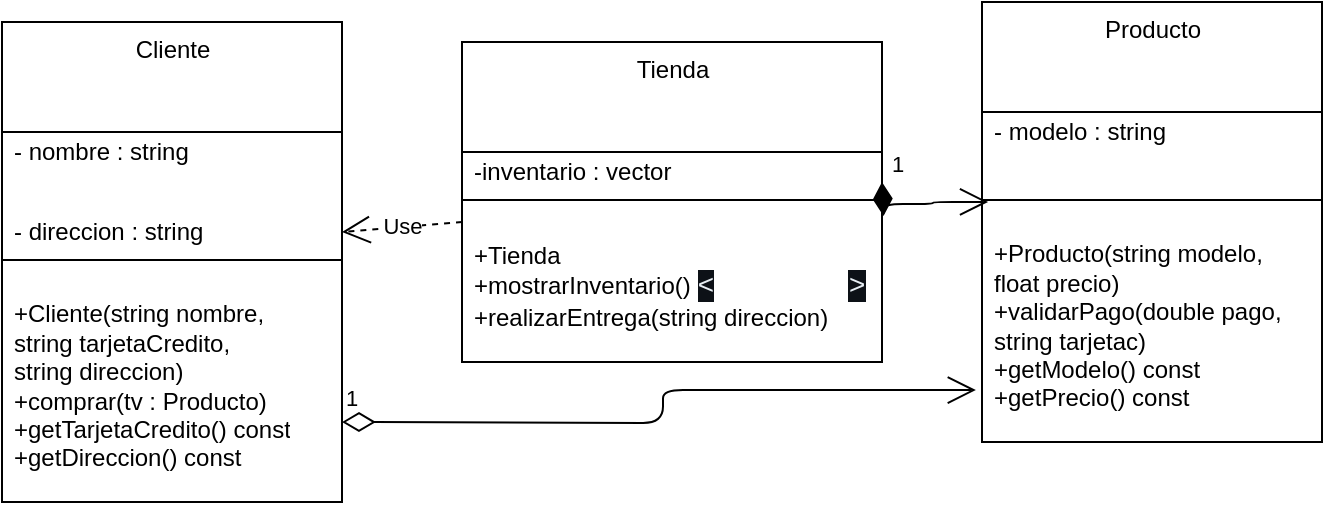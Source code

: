 <mxfile>
    <diagram id="fTW1F6cvBXsku_XjJaD8" name="Página-1">
        <mxGraphModel dx="1045" dy="394" grid="1" gridSize="10" guides="1" tooltips="1" connect="1" arrows="1" fold="1" page="1" pageScale="1" pageWidth="827" pageHeight="1169" math="0" shadow="0">
            <root>
                <mxCell id="0"/>
                <mxCell id="1" parent="0"/>
                <mxCell id="2" value="Cliente" style="swimlane;fontStyle=0;align=center;verticalAlign=top;childLayout=stackLayout;horizontal=1;startSize=55;horizontalStack=0;resizeParent=1;resizeParentMax=0;resizeLast=0;collapsible=0;marginBottom=0;html=1;" parent="1" vertex="1">
                    <mxGeometry x="20" y="60" width="170" height="240" as="geometry"/>
                </mxCell>
                <mxCell id="4" value="- nombre : string" style="text;html=1;strokeColor=none;fillColor=none;align=left;verticalAlign=middle;spacingLeft=4;spacingRight=4;overflow=hidden;rotatable=0;points=[[0,0.5],[1,0.5]];portConstraint=eastwest;" parent="2" vertex="1">
                    <mxGeometry y="55" width="170" height="20" as="geometry"/>
                </mxCell>
                <mxCell id="5" value="&lt;font color=&quot;#ffffff&quot;&gt;- tarjetaCredito : string&amp;nbsp;&lt;/font&gt;" style="text;html=1;strokeColor=none;fillColor=none;align=left;verticalAlign=middle;spacingLeft=4;spacingRight=4;overflow=hidden;rotatable=0;points=[[0,0.5],[1,0.5]];portConstraint=eastwest;fontColor=#808080;" parent="2" vertex="1">
                    <mxGeometry y="75" width="170" height="20" as="geometry"/>
                </mxCell>
                <mxCell id="6" value="- direccion : string&lt;br&gt;&lt;br&gt;&lt;br&gt;" style="text;html=1;strokeColor=none;fillColor=none;align=left;verticalAlign=middle;spacingLeft=4;spacingRight=4;overflow=hidden;rotatable=0;points=[[0,0.5],[1,0.5]];portConstraint=eastwest;" parent="2" vertex="1">
                    <mxGeometry y="95" width="170" height="20" as="geometry"/>
                </mxCell>
                <mxCell id="7" value="" style="line;strokeWidth=1;fillColor=none;align=left;verticalAlign=middle;spacingTop=-1;spacingLeft=3;spacingRight=3;rotatable=0;labelPosition=right;points=[];portConstraint=eastwest;" parent="2" vertex="1">
                    <mxGeometry y="115" width="170" height="8" as="geometry"/>
                </mxCell>
                <mxCell id="9" value="+Cliente(string nombre,&lt;br&gt;string tarjetaCredito,&amp;nbsp;&lt;br&gt;string direccion)&lt;br&gt;+comprar(tv : Producto)&lt;br&gt;+getTarjetaCredito() const&lt;br&gt;+getDireccion() const" style="text;html=1;strokeColor=none;fillColor=none;align=left;verticalAlign=middle;spacingLeft=4;spacingRight=4;overflow=hidden;rotatable=0;points=[[0,0.5],[1,0.5]];portConstraint=eastwest;" parent="2" vertex="1">
                    <mxGeometry y="123" width="170" height="117" as="geometry"/>
                </mxCell>
                <mxCell id="27" value="1" style="endArrow=open;html=1;endSize=12;startArrow=diamondThin;startSize=14;startFill=0;edgeStyle=orthogonalEdgeStyle;align=left;verticalAlign=bottom;entryX=-0.018;entryY=0.778;entryDx=0;entryDy=0;entryPerimeter=0;" edge="1" parent="2" target="21">
                    <mxGeometry x="-1" y="3" relative="1" as="geometry">
                        <mxPoint x="170" y="200" as="sourcePoint"/>
                        <mxPoint x="330" y="200" as="targetPoint"/>
                    </mxGeometry>
                </mxCell>
                <mxCell id="10" value="Tienda" style="swimlane;fontStyle=0;align=center;verticalAlign=top;childLayout=stackLayout;horizontal=1;startSize=55;horizontalStack=0;resizeParent=1;resizeParentMax=0;resizeLast=0;collapsible=0;marginBottom=0;html=1;" parent="1" vertex="1">
                    <mxGeometry x="250" y="70" width="210" height="160" as="geometry"/>
                </mxCell>
                <mxCell id="11" value="-inventario : vector" style="text;html=1;strokeColor=none;fillColor=none;align=left;verticalAlign=middle;spacingLeft=4;spacingRight=4;overflow=hidden;rotatable=0;points=[[0,0.5],[1,0.5]];portConstraint=eastwest;" parent="10" vertex="1">
                    <mxGeometry y="55" width="210" height="20" as="geometry"/>
                </mxCell>
                <mxCell id="14" value="" style="line;strokeWidth=1;fillColor=none;align=left;verticalAlign=middle;spacingTop=-1;spacingLeft=3;spacingRight=3;rotatable=0;labelPosition=right;points=[];portConstraint=eastwest;" parent="10" vertex="1">
                    <mxGeometry y="75" width="210" height="8" as="geometry"/>
                </mxCell>
                <mxCell id="25" value="Use" style="endArrow=open;endSize=12;dashed=1;html=1;entryX=1;entryY=0.5;entryDx=0;entryDy=0;" edge="1" parent="10" target="6">
                    <mxGeometry width="160" relative="1" as="geometry">
                        <mxPoint y="90" as="sourcePoint"/>
                        <mxPoint x="160" y="90" as="targetPoint"/>
                    </mxGeometry>
                </mxCell>
                <mxCell id="15" value="+Tienda&lt;br&gt;+mostrarInventario()&amp;nbsp;&lt;span style=&quot;background-color: rgb(13, 17, 23); color: rgb(230, 237, 243); font-family: Consolas, &amp;quot;Courier New&amp;quot;, monospace; font-size: 14px;&quot;&gt;&amp;lt;&lt;/span&gt;&lt;span style=&quot;font-family: Consolas, &amp;quot;Courier New&amp;quot;, monospace; font-size: 14px;&quot;&gt;&lt;font color=&quot;#ffffff&quot;&gt;Producto&lt;/font&gt;&lt;/span&gt;&lt;span style=&quot;background-color: rgb(13, 17, 23); color: rgb(230, 237, 243); font-family: Consolas, &amp;quot;Courier New&amp;quot;, monospace; font-size: 14px;&quot;&gt;&amp;gt;&lt;/span&gt;&lt;span style=&quot;background-color: initial;&quot;&gt;&amp;nbsp;&lt;/span&gt;&lt;br&gt;+realizarEntrega(string direccion)" style="text;html=1;strokeColor=none;fillColor=none;align=left;verticalAlign=middle;spacingLeft=4;spacingRight=4;overflow=hidden;rotatable=0;points=[[0,0.5],[1,0.5]];portConstraint=eastwest;" parent="10" vertex="1">
                    <mxGeometry y="83" width="210" height="77" as="geometry"/>
                </mxCell>
                <mxCell id="16" value="Producto" style="swimlane;fontStyle=0;align=center;verticalAlign=top;childLayout=stackLayout;horizontal=1;startSize=55;horizontalStack=0;resizeParent=1;resizeParentMax=0;resizeLast=0;collapsible=0;marginBottom=0;html=1;" parent="1" vertex="1">
                    <mxGeometry x="510" y="50" width="170" height="220" as="geometry"/>
                </mxCell>
                <mxCell id="17" value="- modelo : string" style="text;html=1;strokeColor=none;fillColor=none;align=left;verticalAlign=middle;spacingLeft=4;spacingRight=4;overflow=hidden;rotatable=0;points=[[0,0.5],[1,0.5]];portConstraint=eastwest;" parent="16" vertex="1">
                    <mxGeometry y="55" width="170" height="20" as="geometry"/>
                </mxCell>
                <mxCell id="18" value="&lt;font color=&quot;#ffffff&quot;&gt;- precio : float&amp;nbsp;&lt;/font&gt;" style="text;html=1;strokeColor=none;fillColor=none;align=left;verticalAlign=middle;spacingLeft=4;spacingRight=4;overflow=hidden;rotatable=0;points=[[0,0.5],[1,0.5]];portConstraint=eastwest;fontColor=#808080;" parent="16" vertex="1">
                    <mxGeometry y="75" width="170" height="20" as="geometry"/>
                </mxCell>
                <mxCell id="20" value="" style="line;strokeWidth=1;fillColor=none;align=left;verticalAlign=middle;spacingTop=-1;spacingLeft=3;spacingRight=3;rotatable=0;labelPosition=right;points=[];portConstraint=eastwest;" parent="16" vertex="1">
                    <mxGeometry y="95" width="170" height="8" as="geometry"/>
                </mxCell>
                <mxCell id="21" value="+Producto(string modelo,&amp;nbsp;&lt;br&gt;float precio)&lt;br&gt;+validarPago(double pago,&amp;nbsp;&lt;br&gt;string tarjetac)&lt;br&gt;+getModelo() const&lt;br&gt;+getPrecio() const" style="text;html=1;strokeColor=none;fillColor=none;align=left;verticalAlign=middle;spacingLeft=4;spacingRight=4;overflow=hidden;rotatable=0;points=[[0,0.5],[1,0.5]];portConstraint=eastwest;" parent="16" vertex="1">
                    <mxGeometry y="103" width="170" height="117" as="geometry"/>
                </mxCell>
                <mxCell id="26" value="1" style="endArrow=open;html=1;endSize=12;startArrow=diamondThin;startSize=14;startFill=1;edgeStyle=orthogonalEdgeStyle;align=left;verticalAlign=bottom;entryX=0.018;entryY=-0.026;entryDx=0;entryDy=0;entryPerimeter=0;" edge="1" parent="1" target="21">
                    <mxGeometry x="-1" y="3" relative="1" as="geometry">
                        <mxPoint x="460" y="140" as="sourcePoint"/>
                        <mxPoint x="510" y="150" as="targetPoint"/>
                    </mxGeometry>
                </mxCell>
            </root>
        </mxGraphModel>
    </diagram>
</mxfile>